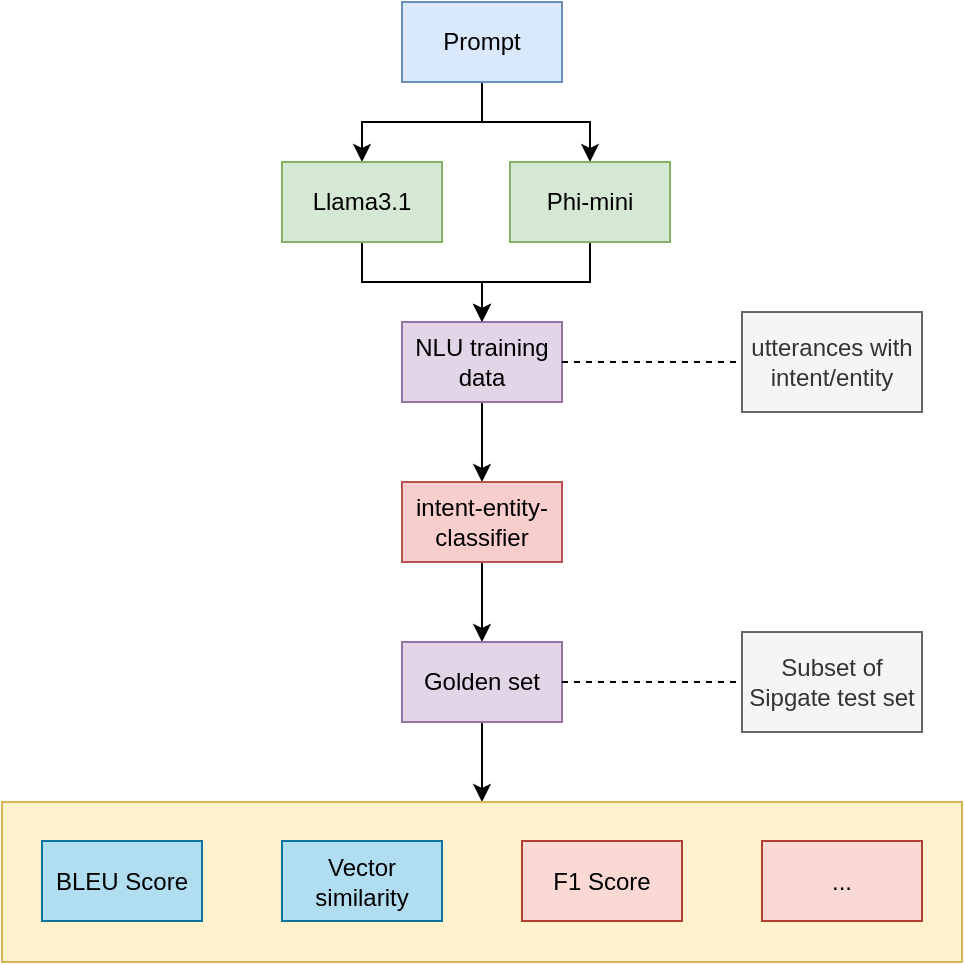 <mxfile version="24.7.7">
  <diagram name="Seite-1" id="3KkTqHBChjPJ5K7hfp9O">
    <mxGraphModel dx="1434" dy="822" grid="1" gridSize="10" guides="1" tooltips="1" connect="1" arrows="1" fold="1" page="1" pageScale="1" pageWidth="827" pageHeight="1169" math="0" shadow="0">
      <root>
        <mxCell id="0" />
        <mxCell id="1" parent="0" />
        <mxCell id="l0g2Uv5XOu6KQkiwrYwP-3" style="edgeStyle=orthogonalEdgeStyle;rounded=0;orthogonalLoop=1;jettySize=auto;html=1;exitX=0.5;exitY=1;exitDx=0;exitDy=0;entryX=0.5;entryY=0;entryDx=0;entryDy=0;" edge="1" parent="1" source="l0g2Uv5XOu6KQkiwrYwP-1" target="l0g2Uv5XOu6KQkiwrYwP-2">
          <mxGeometry relative="1" as="geometry" />
        </mxCell>
        <mxCell id="l0g2Uv5XOu6KQkiwrYwP-14" style="edgeStyle=orthogonalEdgeStyle;rounded=0;orthogonalLoop=1;jettySize=auto;html=1;exitX=0.5;exitY=1;exitDx=0;exitDy=0;entryX=0.5;entryY=0;entryDx=0;entryDy=0;" edge="1" parent="1" source="l0g2Uv5XOu6KQkiwrYwP-1" target="l0g2Uv5XOu6KQkiwrYwP-13">
          <mxGeometry relative="1" as="geometry" />
        </mxCell>
        <mxCell id="l0g2Uv5XOu6KQkiwrYwP-1" value="Prompt" style="rounded=0;whiteSpace=wrap;html=1;strokeColor=#6c8ebf;fillColor=#dae8fc;" vertex="1" parent="1">
          <mxGeometry x="360" y="160" width="80" height="40" as="geometry" />
        </mxCell>
        <mxCell id="l0g2Uv5XOu6KQkiwrYwP-5" style="edgeStyle=orthogonalEdgeStyle;rounded=0;orthogonalLoop=1;jettySize=auto;html=1;exitX=0.5;exitY=1;exitDx=0;exitDy=0;entryX=0.5;entryY=0;entryDx=0;entryDy=0;" edge="1" parent="1" source="l0g2Uv5XOu6KQkiwrYwP-2" target="l0g2Uv5XOu6KQkiwrYwP-4">
          <mxGeometry relative="1" as="geometry" />
        </mxCell>
        <mxCell id="l0g2Uv5XOu6KQkiwrYwP-2" value="Llama3.1" style="rounded=0;whiteSpace=wrap;html=1;fillColor=#d5e8d4;strokeColor=#82b366;" vertex="1" parent="1">
          <mxGeometry x="300" y="240" width="80" height="40" as="geometry" />
        </mxCell>
        <mxCell id="l0g2Uv5XOu6KQkiwrYwP-8" style="edgeStyle=orthogonalEdgeStyle;rounded=0;orthogonalLoop=1;jettySize=auto;html=1;exitX=0.5;exitY=1;exitDx=0;exitDy=0;" edge="1" parent="1" source="l0g2Uv5XOu6KQkiwrYwP-4" target="l0g2Uv5XOu6KQkiwrYwP-7">
          <mxGeometry relative="1" as="geometry" />
        </mxCell>
        <mxCell id="l0g2Uv5XOu6KQkiwrYwP-4" value="NLU training data" style="rounded=0;whiteSpace=wrap;html=1;fillColor=#e1d5e7;strokeColor=#9673a6;" vertex="1" parent="1">
          <mxGeometry x="360" y="320" width="80" height="40" as="geometry" />
        </mxCell>
        <mxCell id="l0g2Uv5XOu6KQkiwrYwP-17" style="edgeStyle=orthogonalEdgeStyle;rounded=0;orthogonalLoop=1;jettySize=auto;html=1;exitX=0.5;exitY=1;exitDx=0;exitDy=0;entryX=0.5;entryY=0;entryDx=0;entryDy=0;" edge="1" parent="1" source="l0g2Uv5XOu6KQkiwrYwP-7" target="l0g2Uv5XOu6KQkiwrYwP-16">
          <mxGeometry relative="1" as="geometry" />
        </mxCell>
        <mxCell id="l0g2Uv5XOu6KQkiwrYwP-7" value="intent-entity-classifier" style="rounded=0;whiteSpace=wrap;html=1;fillColor=#f8cecc;strokeColor=#b85450;" vertex="1" parent="1">
          <mxGeometry x="360" y="400" width="80" height="40" as="geometry" />
        </mxCell>
        <mxCell id="l0g2Uv5XOu6KQkiwrYwP-15" style="edgeStyle=orthogonalEdgeStyle;rounded=0;orthogonalLoop=1;jettySize=auto;html=1;exitX=0.5;exitY=1;exitDx=0;exitDy=0;entryX=0.5;entryY=0;entryDx=0;entryDy=0;" edge="1" parent="1" source="l0g2Uv5XOu6KQkiwrYwP-13" target="l0g2Uv5XOu6KQkiwrYwP-4">
          <mxGeometry relative="1" as="geometry" />
        </mxCell>
        <mxCell id="l0g2Uv5XOu6KQkiwrYwP-13" value="Phi-mini" style="rounded=0;whiteSpace=wrap;html=1;fillColor=#d5e8d4;strokeColor=#82b366;" vertex="1" parent="1">
          <mxGeometry x="414" y="240" width="80" height="40" as="geometry" />
        </mxCell>
        <mxCell id="l0g2Uv5XOu6KQkiwrYwP-24" style="edgeStyle=orthogonalEdgeStyle;rounded=0;orthogonalLoop=1;jettySize=auto;html=1;exitX=0.5;exitY=1;exitDx=0;exitDy=0;entryX=0.5;entryY=0;entryDx=0;entryDy=0;" edge="1" parent="1" source="l0g2Uv5XOu6KQkiwrYwP-16" target="l0g2Uv5XOu6KQkiwrYwP-21">
          <mxGeometry relative="1" as="geometry" />
        </mxCell>
        <mxCell id="l0g2Uv5XOu6KQkiwrYwP-16" value="Golden set" style="rounded=0;whiteSpace=wrap;html=1;fillColor=#e1d5e7;strokeColor=#9673a6;" vertex="1" parent="1">
          <mxGeometry x="360" y="480" width="80" height="40" as="geometry" />
        </mxCell>
        <mxCell id="l0g2Uv5XOu6KQkiwrYwP-25" value="" style="group;fillColor=#fad9d5;strokeColor=#ae4132;" vertex="1" connectable="0" parent="1">
          <mxGeometry x="160" y="560" width="480" height="80" as="geometry" />
        </mxCell>
        <mxCell id="l0g2Uv5XOu6KQkiwrYwP-21" value="" style="rounded=0;whiteSpace=wrap;html=1;fillColor=#fff2cc;strokeColor=#d6b656;" vertex="1" parent="l0g2Uv5XOu6KQkiwrYwP-25">
          <mxGeometry width="480" height="80" as="geometry" />
        </mxCell>
        <mxCell id="l0g2Uv5XOu6KQkiwrYwP-18" value="BLEU Score" style="rounded=0;whiteSpace=wrap;html=1;fillColor=#b1ddf0;strokeColor=#10739e;" vertex="1" parent="l0g2Uv5XOu6KQkiwrYwP-25">
          <mxGeometry x="20" y="19.5" width="80" height="40" as="geometry" />
        </mxCell>
        <mxCell id="l0g2Uv5XOu6KQkiwrYwP-19" value="Vector similarity" style="rounded=0;whiteSpace=wrap;html=1;fillColor=#b1ddf0;strokeColor=#10739e;" vertex="1" parent="l0g2Uv5XOu6KQkiwrYwP-25">
          <mxGeometry x="140" y="19.5" width="80" height="40" as="geometry" />
        </mxCell>
        <mxCell id="l0g2Uv5XOu6KQkiwrYwP-20" value="F1 Score" style="rounded=0;whiteSpace=wrap;html=1;fillColor=#fad9d5;strokeColor=#ae4132;" vertex="1" parent="l0g2Uv5XOu6KQkiwrYwP-25">
          <mxGeometry x="260" y="19.5" width="80" height="40" as="geometry" />
        </mxCell>
        <mxCell id="l0g2Uv5XOu6KQkiwrYwP-22" value="..." style="rounded=0;whiteSpace=wrap;html=1;fillColor=#fad9d5;strokeColor=#ae4132;" vertex="1" parent="l0g2Uv5XOu6KQkiwrYwP-25">
          <mxGeometry x="380" y="19.5" width="80" height="40" as="geometry" />
        </mxCell>
        <mxCell id="l0g2Uv5XOu6KQkiwrYwP-23" style="edgeStyle=orthogonalEdgeStyle;rounded=0;orthogonalLoop=1;jettySize=auto;html=1;exitX=0.5;exitY=1;exitDx=0;exitDy=0;" edge="1" parent="l0g2Uv5XOu6KQkiwrYwP-25">
          <mxGeometry relative="1" as="geometry">
            <mxPoint x="240" y="59.5" as="sourcePoint" />
            <mxPoint x="240" y="59.5" as="targetPoint" />
          </mxGeometry>
        </mxCell>
        <mxCell id="l0g2Uv5XOu6KQkiwrYwP-26" value="&lt;div&gt;Subset of&lt;/div&gt;&lt;div&gt;Sipgate test set&lt;/div&gt;" style="rounded=0;whiteSpace=wrap;html=1;fillColor=#f5f5f5;fontColor=#333333;strokeColor=#666666;" vertex="1" parent="1">
          <mxGeometry x="530" y="475" width="90" height="50" as="geometry" />
        </mxCell>
        <mxCell id="l0g2Uv5XOu6KQkiwrYwP-28" value="" style="endArrow=none;dashed=1;html=1;rounded=0;exitX=1;exitY=0.5;exitDx=0;exitDy=0;entryX=0;entryY=0.5;entryDx=0;entryDy=0;" edge="1" parent="1" source="l0g2Uv5XOu6KQkiwrYwP-16" target="l0g2Uv5XOu6KQkiwrYwP-26">
          <mxGeometry width="50" height="50" relative="1" as="geometry">
            <mxPoint x="470" y="460" as="sourcePoint" />
            <mxPoint x="520" y="410" as="targetPoint" />
          </mxGeometry>
        </mxCell>
        <mxCell id="l0g2Uv5XOu6KQkiwrYwP-29" value="utterances with intent/entity" style="rounded=0;whiteSpace=wrap;html=1;fillColor=#f5f5f5;fontColor=#333333;strokeColor=#666666;" vertex="1" parent="1">
          <mxGeometry x="530" y="315" width="90" height="50" as="geometry" />
        </mxCell>
        <mxCell id="l0g2Uv5XOu6KQkiwrYwP-30" value="" style="endArrow=none;dashed=1;html=1;rounded=0;entryX=0;entryY=0.5;entryDx=0;entryDy=0;exitX=1;exitY=0.5;exitDx=0;exitDy=0;" edge="1" parent="1" source="l0g2Uv5XOu6KQkiwrYwP-4" target="l0g2Uv5XOu6KQkiwrYwP-29">
          <mxGeometry width="50" height="50" relative="1" as="geometry">
            <mxPoint x="430" y="420" as="sourcePoint" />
            <mxPoint x="480" y="370" as="targetPoint" />
          </mxGeometry>
        </mxCell>
      </root>
    </mxGraphModel>
  </diagram>
</mxfile>
